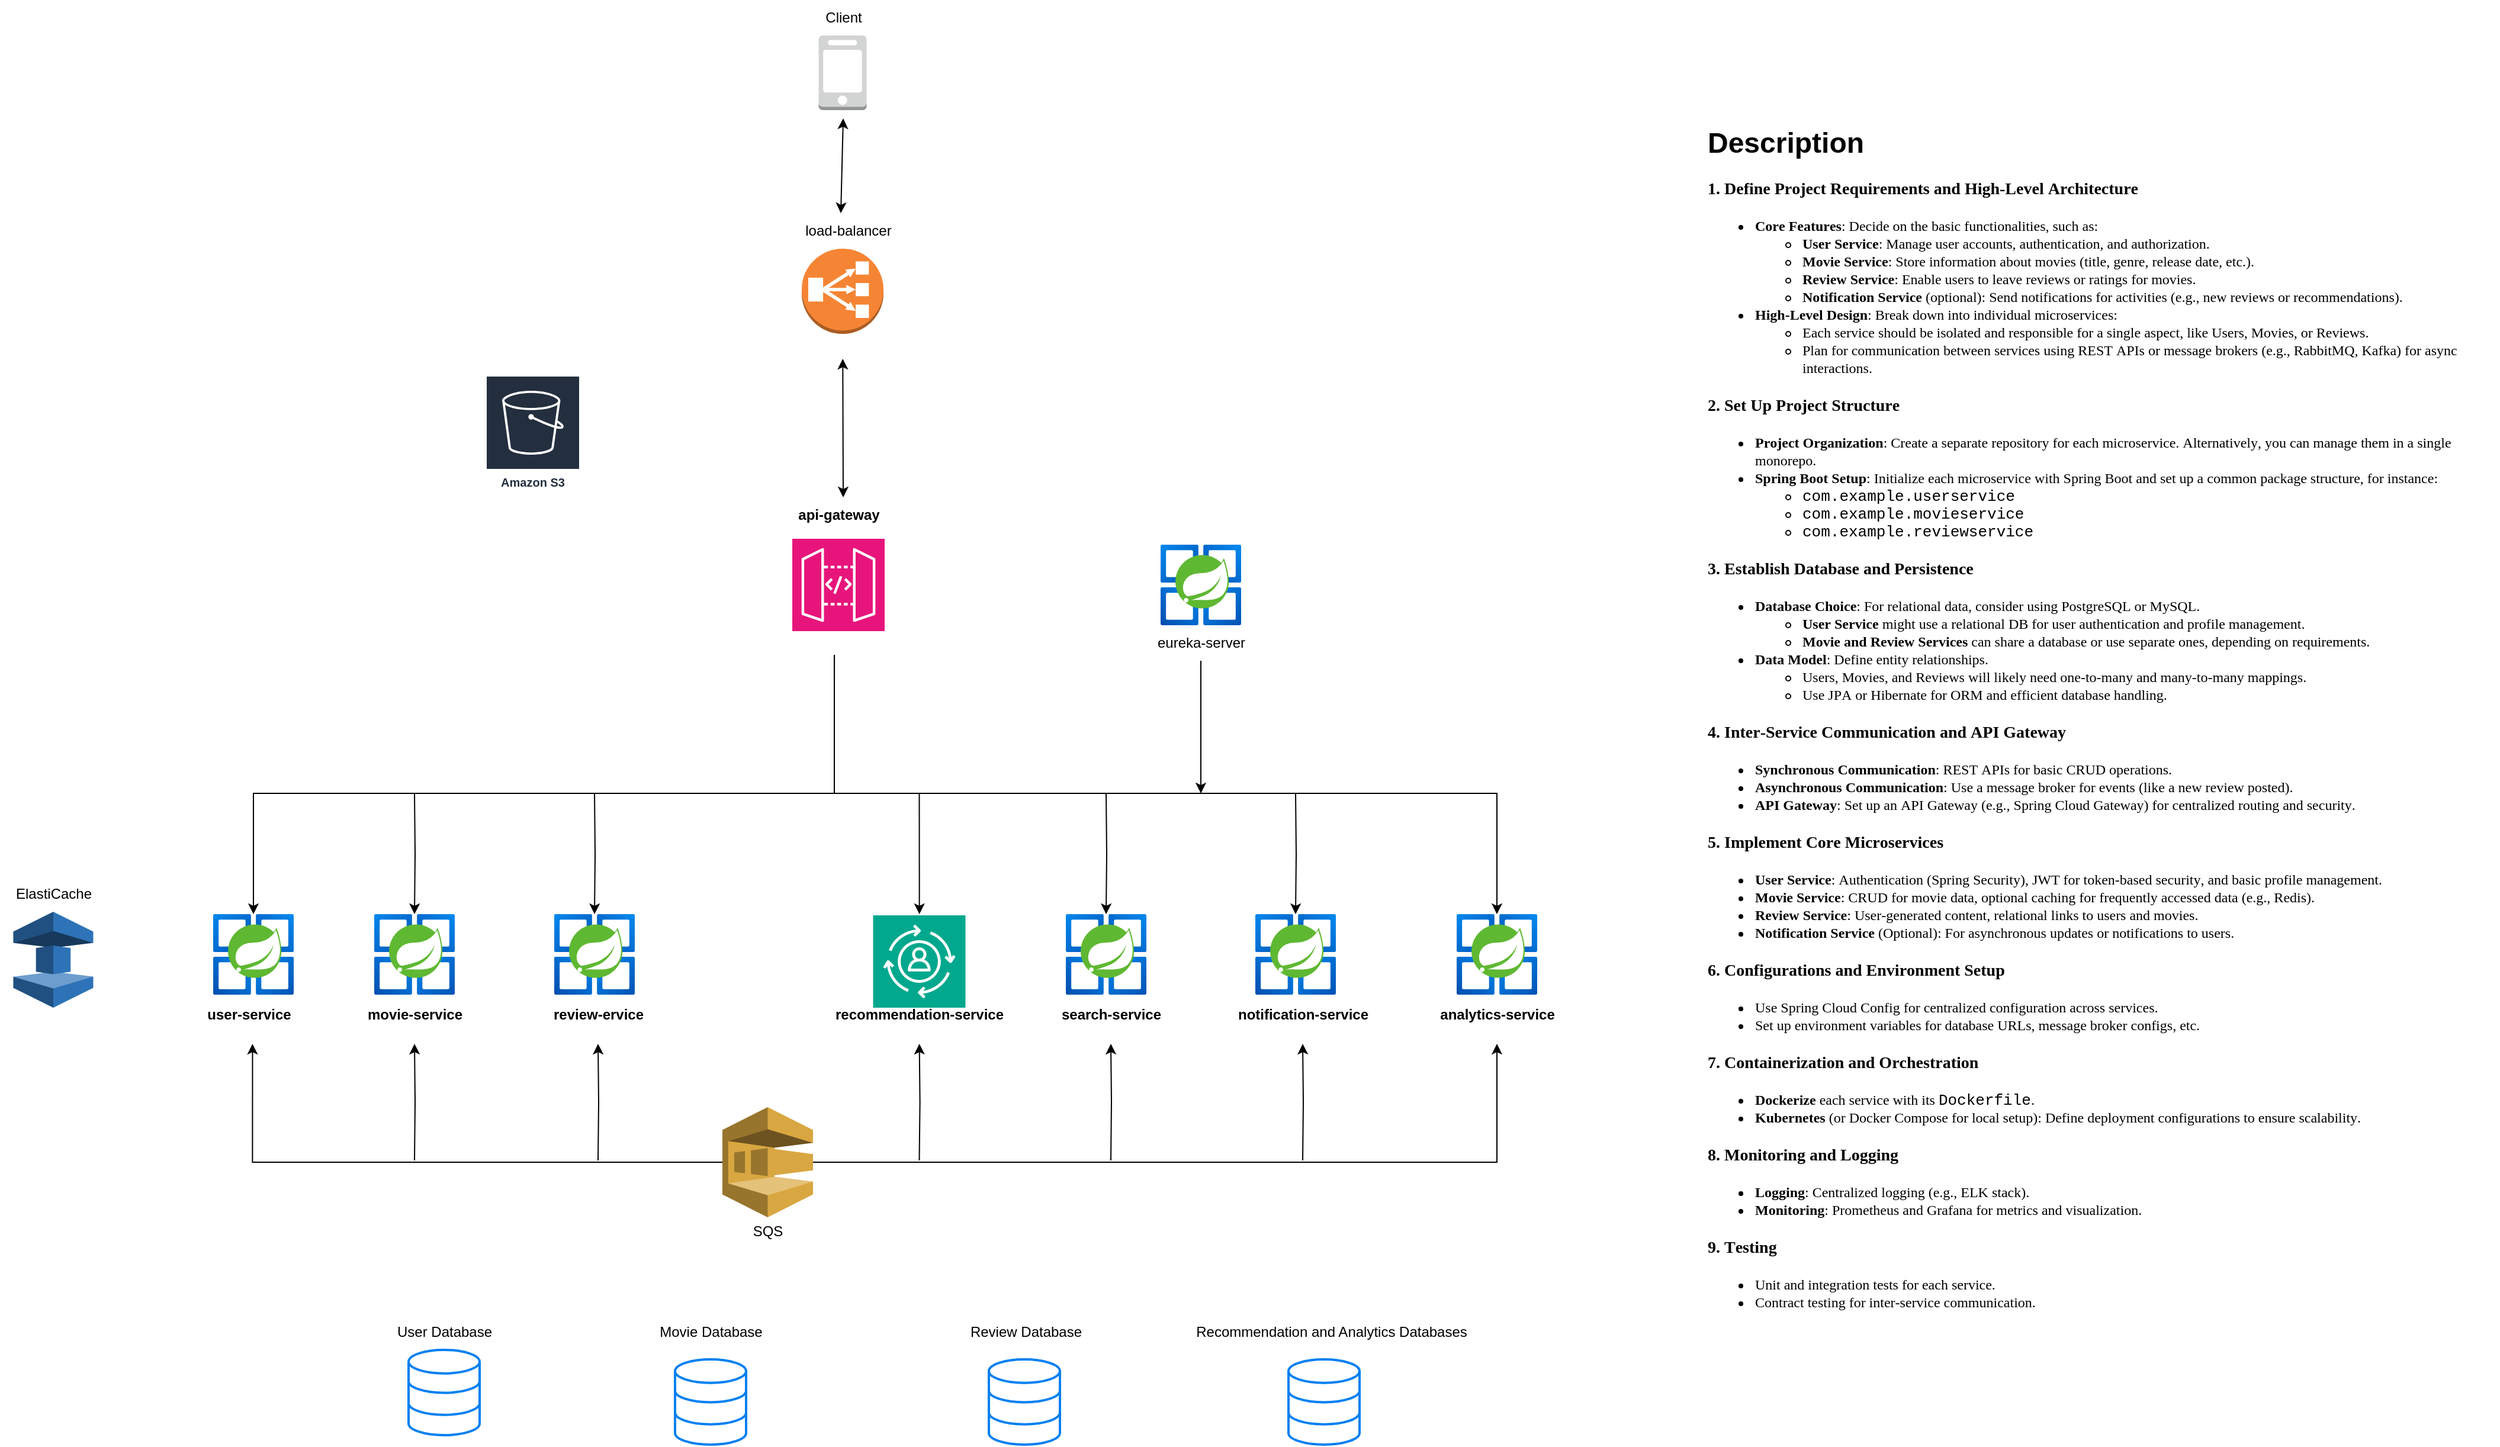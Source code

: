 <mxfile version="24.8.6">
  <diagram name="Page-1" id="R4EWamfsh_gt4aq3ULMU">
    <mxGraphModel dx="1993" dy="1906" grid="1" gridSize="10" guides="1" tooltips="1" connect="1" arrows="1" fold="1" page="1" pageScale="1" pageWidth="827" pageHeight="1169" math="0" shadow="0">
      <root>
        <mxCell id="0" />
        <mxCell id="1" parent="0" />
        <mxCell id="tPTP5EJk6AqbPcsCi5eH-51" style="edgeStyle=orthogonalEdgeStyle;rounded=0;orthogonalLoop=1;jettySize=auto;html=1;" parent="1" target="tPTP5EJk6AqbPcsCi5eH-9" edge="1">
          <mxGeometry relative="1" as="geometry">
            <Array as="points">
              <mxPoint x="515" y="200" />
              <mxPoint x="24" y="200" />
            </Array>
            <mxPoint x="514.524" y="83.0" as="sourcePoint" />
          </mxGeometry>
        </mxCell>
        <mxCell id="tPTP5EJk6AqbPcsCi5eH-52" style="edgeStyle=orthogonalEdgeStyle;rounded=0;orthogonalLoop=1;jettySize=auto;html=1;" parent="1" target="tPTP5EJk6AqbPcsCi5eH-7" edge="1">
          <mxGeometry relative="1" as="geometry">
            <Array as="points">
              <mxPoint x="515" y="200" />
              <mxPoint x="1074" y="200" />
            </Array>
            <mxPoint x="514.524" y="83.0" as="sourcePoint" />
          </mxGeometry>
        </mxCell>
        <mxCell id="tPTP5EJk6AqbPcsCi5eH-53" style="edgeStyle=orthogonalEdgeStyle;rounded=0;orthogonalLoop=1;jettySize=auto;html=1;" parent="1" target="tPTP5EJk6AqbPcsCi5eH-2" edge="1">
          <mxGeometry relative="1" as="geometry">
            <mxPoint x="160" y="200" as="sourcePoint" />
          </mxGeometry>
        </mxCell>
        <mxCell id="tPTP5EJk6AqbPcsCi5eH-2" value="" style="image;aspect=fixed;html=1;points=[];align=center;fontSize=12;image=img/lib/azure2/compute/Azure_Spring_Cloud.svg;" parent="1" vertex="1">
          <mxGeometry x="126" y="302" width="68" height="68" as="geometry" />
        </mxCell>
        <mxCell id="tPTP5EJk6AqbPcsCi5eH-54" style="edgeStyle=orthogonalEdgeStyle;rounded=0;orthogonalLoop=1;jettySize=auto;html=1;" parent="1" target="tPTP5EJk6AqbPcsCi5eH-3" edge="1">
          <mxGeometry relative="1" as="geometry">
            <mxPoint x="312" y="200" as="sourcePoint" />
          </mxGeometry>
        </mxCell>
        <mxCell id="tPTP5EJk6AqbPcsCi5eH-3" value="" style="image;aspect=fixed;html=1;points=[];align=center;fontSize=12;image=img/lib/azure2/compute/Azure_Spring_Cloud.svg;" parent="1" vertex="1">
          <mxGeometry x="278" y="302" width="68" height="68" as="geometry" />
        </mxCell>
        <mxCell id="tPTP5EJk6AqbPcsCi5eH-55" style="edgeStyle=orthogonalEdgeStyle;rounded=0;orthogonalLoop=1;jettySize=auto;html=1;" parent="1" edge="1">
          <mxGeometry relative="1" as="geometry">
            <mxPoint x="586.25" y="200" as="sourcePoint" />
            <mxPoint x="586.333" y="302" as="targetPoint" />
          </mxGeometry>
        </mxCell>
        <mxCell id="tPTP5EJk6AqbPcsCi5eH-56" style="edgeStyle=orthogonalEdgeStyle;rounded=0;orthogonalLoop=1;jettySize=auto;html=1;" parent="1" target="tPTP5EJk6AqbPcsCi5eH-5" edge="1">
          <mxGeometry relative="1" as="geometry">
            <mxPoint x="744" y="200" as="sourcePoint" />
          </mxGeometry>
        </mxCell>
        <mxCell id="tPTP5EJk6AqbPcsCi5eH-5" value="" style="image;aspect=fixed;html=1;points=[];align=center;fontSize=12;image=img/lib/azure2/compute/Azure_Spring_Cloud.svg;" parent="1" vertex="1">
          <mxGeometry x="710" y="302" width="68" height="68" as="geometry" />
        </mxCell>
        <mxCell id="tPTP5EJk6AqbPcsCi5eH-57" style="edgeStyle=orthogonalEdgeStyle;rounded=0;orthogonalLoop=1;jettySize=auto;html=1;" parent="1" target="tPTP5EJk6AqbPcsCi5eH-6" edge="1">
          <mxGeometry relative="1" as="geometry">
            <mxPoint x="904" y="200" as="sourcePoint" />
          </mxGeometry>
        </mxCell>
        <mxCell id="tPTP5EJk6AqbPcsCi5eH-6" value="" style="image;aspect=fixed;html=1;points=[];align=center;fontSize=12;image=img/lib/azure2/compute/Azure_Spring_Cloud.svg;fontStyle=1" parent="1" vertex="1">
          <mxGeometry x="870" y="302" width="68" height="68" as="geometry" />
        </mxCell>
        <mxCell id="tPTP5EJk6AqbPcsCi5eH-7" value="" style="image;aspect=fixed;html=1;points=[];align=center;fontSize=12;image=img/lib/azure2/compute/Azure_Spring_Cloud.svg;fontStyle=1" parent="1" vertex="1">
          <mxGeometry x="1040" y="302" width="68" height="68" as="geometry" />
        </mxCell>
        <mxCell id="tPTP5EJk6AqbPcsCi5eH-9" value="" style="image;aspect=fixed;html=1;points=[];align=center;fontSize=12;image=img/lib/azure2/compute/Azure_Spring_Cloud.svg;fontStyle=1" parent="1" vertex="1">
          <mxGeometry x="-10" y="302" width="68" height="68" as="geometry" />
        </mxCell>
        <mxCell id="tPTP5EJk6AqbPcsCi5eH-10" value="&lt;p&gt;&lt;strong&gt;api-gateway&lt;/strong&gt;&lt;/p&gt;" style="text;html=1;align=center;verticalAlign=middle;resizable=0;points=[];autosize=1;strokeColor=none;fillColor=none;" parent="1" vertex="1">
          <mxGeometry x="473" y="-60" width="90" height="50" as="geometry" />
        </mxCell>
        <mxCell id="tPTP5EJk6AqbPcsCi5eH-12" value="&lt;p&gt;&lt;strong&gt;user-service&lt;/strong&gt;&lt;/p&gt;" style="text;html=1;align=center;verticalAlign=middle;resizable=0;points=[];autosize=1;strokeColor=none;fillColor=none;" parent="1" vertex="1">
          <mxGeometry x="-25" y="361.5" width="90" height="50" as="geometry" />
        </mxCell>
        <mxCell id="tPTP5EJk6AqbPcsCi5eH-44" style="edgeStyle=orthogonalEdgeStyle;rounded=0;orthogonalLoop=1;jettySize=auto;html=1;" parent="1" target="tPTP5EJk6AqbPcsCi5eH-13" edge="1">
          <mxGeometry relative="1" as="geometry">
            <mxPoint x="160" y="510" as="sourcePoint" />
          </mxGeometry>
        </mxCell>
        <mxCell id="tPTP5EJk6AqbPcsCi5eH-13" value="&lt;p&gt;&lt;strong&gt;movie-service&lt;/strong&gt;&lt;/p&gt;" style="text;html=1;align=center;verticalAlign=middle;resizable=0;points=[];autosize=1;strokeColor=none;fillColor=none;" parent="1" vertex="1">
          <mxGeometry x="110" y="361.5" width="100" height="50" as="geometry" />
        </mxCell>
        <mxCell id="tPTP5EJk6AqbPcsCi5eH-46" style="edgeStyle=orthogonalEdgeStyle;rounded=0;orthogonalLoop=1;jettySize=auto;html=1;" parent="1" target="tPTP5EJk6AqbPcsCi5eH-14" edge="1">
          <mxGeometry relative="1" as="geometry">
            <mxPoint x="315" y="510" as="sourcePoint" />
          </mxGeometry>
        </mxCell>
        <mxCell id="tPTP5EJk6AqbPcsCi5eH-14" value="&lt;p&gt;&lt;strong&gt;r&lt;/strong&gt;&lt;strong style=&quot;background-color: initial;&quot;&gt;eview-ervice&lt;/strong&gt;&lt;/p&gt;" style="text;html=1;align=center;verticalAlign=middle;resizable=0;points=[];autosize=1;strokeColor=none;fillColor=none;" parent="1" vertex="1">
          <mxGeometry x="265" y="361.5" width="100" height="50" as="geometry" />
        </mxCell>
        <mxCell id="tPTP5EJk6AqbPcsCi5eH-47" style="edgeStyle=orthogonalEdgeStyle;rounded=0;orthogonalLoop=1;jettySize=auto;html=1;" parent="1" target="tPTP5EJk6AqbPcsCi5eH-15" edge="1">
          <mxGeometry relative="1" as="geometry">
            <mxPoint x="586.25" y="510" as="sourcePoint" />
          </mxGeometry>
        </mxCell>
        <mxCell id="tPTP5EJk6AqbPcsCi5eH-15" value="&lt;p&gt;&lt;strong&gt;recommendation-service&lt;/strong&gt;&lt;/p&gt;" style="text;html=1;align=center;verticalAlign=middle;resizable=0;points=[];autosize=1;strokeColor=none;fillColor=none;" parent="1" vertex="1">
          <mxGeometry x="501.25" y="361.5" width="170" height="50" as="geometry" />
        </mxCell>
        <mxCell id="tPTP5EJk6AqbPcsCi5eH-48" style="edgeStyle=orthogonalEdgeStyle;rounded=0;orthogonalLoop=1;jettySize=auto;html=1;" parent="1" target="tPTP5EJk6AqbPcsCi5eH-16" edge="1">
          <mxGeometry relative="1" as="geometry">
            <mxPoint x="748" y="510" as="sourcePoint" />
          </mxGeometry>
        </mxCell>
        <mxCell id="tPTP5EJk6AqbPcsCi5eH-16" value="&lt;p&gt;&lt;strong&gt;search-service&lt;/strong&gt;&lt;/p&gt;" style="text;html=1;align=center;verticalAlign=middle;resizable=0;points=[];autosize=1;strokeColor=none;fillColor=none;" parent="1" vertex="1">
          <mxGeometry x="693" y="361.5" width="110" height="50" as="geometry" />
        </mxCell>
        <mxCell id="tPTP5EJk6AqbPcsCi5eH-49" style="edgeStyle=orthogonalEdgeStyle;rounded=0;orthogonalLoop=1;jettySize=auto;html=1;" parent="1" target="tPTP5EJk6AqbPcsCi5eH-17" edge="1">
          <mxGeometry relative="1" as="geometry">
            <mxPoint x="910" y="510" as="sourcePoint" />
          </mxGeometry>
        </mxCell>
        <mxCell id="tPTP5EJk6AqbPcsCi5eH-17" value="&lt;p&gt;&lt;strong&gt;notification-service&lt;/strong&gt;&lt;/p&gt;" style="text;html=1;align=center;verticalAlign=middle;resizable=0;points=[];autosize=1;strokeColor=none;fillColor=none;" parent="1" vertex="1">
          <mxGeometry x="845" y="361.5" width="130" height="50" as="geometry" />
        </mxCell>
        <mxCell id="tPTP5EJk6AqbPcsCi5eH-18" value="&lt;p&gt;&lt;strong&gt;analytics-service&lt;/strong&gt;&lt;/p&gt;" style="text;html=1;align=center;verticalAlign=middle;resizable=0;points=[];autosize=1;strokeColor=none;fillColor=none;" parent="1" vertex="1">
          <mxGeometry x="1014" y="361.5" width="120" height="50" as="geometry" />
        </mxCell>
        <mxCell id="tPTP5EJk6AqbPcsCi5eH-19" value="" style="html=1;verticalLabelPosition=bottom;align=center;labelBackgroundColor=#ffffff;verticalAlign=top;strokeWidth=2;strokeColor=#0080F0;shadow=0;dashed=0;shape=mxgraph.ios7.icons.data;" parent="1" vertex="1">
          <mxGeometry x="155" y="670" width="60" height="72" as="geometry" />
        </mxCell>
        <mxCell id="tPTP5EJk6AqbPcsCi5eH-20" value="" style="html=1;verticalLabelPosition=bottom;align=center;labelBackgroundColor=#ffffff;verticalAlign=top;strokeWidth=2;strokeColor=#0080F0;shadow=0;dashed=0;shape=mxgraph.ios7.icons.data;" parent="1" vertex="1">
          <mxGeometry x="380" y="678" width="60" height="72" as="geometry" />
        </mxCell>
        <mxCell id="tPTP5EJk6AqbPcsCi5eH-21" value="" style="html=1;verticalLabelPosition=bottom;align=center;labelBackgroundColor=#ffffff;verticalAlign=top;strokeWidth=2;strokeColor=#0080F0;shadow=0;dashed=0;shape=mxgraph.ios7.icons.data;" parent="1" vertex="1">
          <mxGeometry x="645" y="678" width="60" height="72" as="geometry" />
        </mxCell>
        <mxCell id="tPTP5EJk6AqbPcsCi5eH-22" value="" style="html=1;verticalLabelPosition=bottom;align=center;labelBackgroundColor=#ffffff;verticalAlign=top;strokeWidth=2;strokeColor=#0080F0;shadow=0;dashed=0;shape=mxgraph.ios7.icons.data;" parent="1" vertex="1">
          <mxGeometry x="898" y="678" width="60" height="72" as="geometry" />
        </mxCell>
        <mxCell id="tPTP5EJk6AqbPcsCi5eH-23" value="User Database" style="text;html=1;align=center;verticalAlign=middle;resizable=0;points=[];autosize=1;strokeColor=none;fillColor=none;" parent="1" vertex="1">
          <mxGeometry x="135" y="640" width="100" height="30" as="geometry" />
        </mxCell>
        <mxCell id="tPTP5EJk6AqbPcsCi5eH-24" value="Movie Database" style="text;html=1;align=center;verticalAlign=middle;resizable=0;points=[];autosize=1;strokeColor=none;fillColor=none;" parent="1" vertex="1">
          <mxGeometry x="355" y="640" width="110" height="30" as="geometry" />
        </mxCell>
        <mxCell id="tPTP5EJk6AqbPcsCi5eH-25" value="Review Database" style="text;html=1;align=center;verticalAlign=middle;resizable=0;points=[];autosize=1;strokeColor=none;fillColor=none;" parent="1" vertex="1">
          <mxGeometry x="616.25" y="640" width="120" height="30" as="geometry" />
        </mxCell>
        <mxCell id="tPTP5EJk6AqbPcsCi5eH-26" value="Recommendation and Analytics Databases" style="text;html=1;align=center;verticalAlign=middle;resizable=0;points=[];autosize=1;strokeColor=none;fillColor=none;" parent="1" vertex="1">
          <mxGeometry x="809" y="640" width="250" height="30" as="geometry" />
        </mxCell>
        <mxCell id="tPTP5EJk6AqbPcsCi5eH-27" value="" style="outlineConnect=0;dashed=0;verticalLabelPosition=bottom;verticalAlign=top;align=center;html=1;shape=mxgraph.aws3.elasticache;fillColor=#2E73B8;gradientColor=none;" parent="1" vertex="1">
          <mxGeometry x="-178.75" y="300" width="67.5" height="81" as="geometry" />
        </mxCell>
        <mxCell id="tPTP5EJk6AqbPcsCi5eH-31" value="ElastiCache" style="text;html=1;align=center;verticalAlign=middle;resizable=0;points=[];autosize=1;strokeColor=none;fillColor=none;" parent="1" vertex="1">
          <mxGeometry x="-190" y="270" width="90" height="30" as="geometry" />
        </mxCell>
        <mxCell id="tPTP5EJk6AqbPcsCi5eH-32" value="load-balancer" style="text;html=1;align=center;verticalAlign=middle;resizable=0;points=[];autosize=1;strokeColor=none;fillColor=none;" parent="1" vertex="1">
          <mxGeometry x="476.25" y="-290" width="100" height="30" as="geometry" />
        </mxCell>
        <mxCell id="tPTP5EJk6AqbPcsCi5eH-34" value="SQS" style="text;html=1;align=center;verticalAlign=middle;resizable=0;points=[];autosize=1;strokeColor=none;fillColor=none;" parent="1" vertex="1">
          <mxGeometry x="433.25" y="555" width="50" height="30" as="geometry" />
        </mxCell>
        <mxCell id="tPTP5EJk6AqbPcsCi5eH-42" style="edgeStyle=orthogonalEdgeStyle;rounded=0;orthogonalLoop=1;jettySize=auto;html=1;" parent="1" source="tPTP5EJk6AqbPcsCi5eH-35" target="tPTP5EJk6AqbPcsCi5eH-18" edge="1">
          <mxGeometry relative="1" as="geometry" />
        </mxCell>
        <mxCell id="tPTP5EJk6AqbPcsCi5eH-35" value="" style="outlineConnect=0;dashed=0;verticalLabelPosition=bottom;verticalAlign=top;align=center;html=1;shape=mxgraph.aws3.sqs;fillColor=#D9A741;gradientColor=none;" parent="1" vertex="1">
          <mxGeometry x="420" y="465" width="76.5" height="93" as="geometry" />
        </mxCell>
        <mxCell id="tPTP5EJk6AqbPcsCi5eH-36" value="" style="outlineConnect=0;dashed=0;verticalLabelPosition=bottom;verticalAlign=top;align=center;html=1;shape=mxgraph.aws3.mobile_client;fillColor=#D2D3D3;gradientColor=none;" parent="1" vertex="1">
          <mxGeometry x="501.25" y="-440" width="40.5" height="63" as="geometry" />
        </mxCell>
        <mxCell id="tPTP5EJk6AqbPcsCi5eH-37" value="Client" style="text;html=1;align=center;verticalAlign=middle;resizable=0;points=[];autosize=1;strokeColor=none;fillColor=none;" parent="1" vertex="1">
          <mxGeometry x="496.5" y="-470" width="50" height="30" as="geometry" />
        </mxCell>
        <mxCell id="tPTP5EJk6AqbPcsCi5eH-40" value="" style="endArrow=classic;startArrow=classic;html=1;rounded=0;" parent="1" edge="1">
          <mxGeometry width="50" height="50" relative="1" as="geometry">
            <mxPoint x="520" y="-290" as="sourcePoint" />
            <mxPoint x="522" y="-370" as="targetPoint" />
          </mxGeometry>
        </mxCell>
        <mxCell id="tPTP5EJk6AqbPcsCi5eH-43" style="edgeStyle=orthogonalEdgeStyle;rounded=0;orthogonalLoop=1;jettySize=auto;html=1;exitX=0;exitY=0.5;exitDx=0;exitDy=0;exitPerimeter=0;entryX=0.536;entryY=1.001;entryDx=0;entryDy=0;entryPerimeter=0;" parent="1" source="tPTP5EJk6AqbPcsCi5eH-35" target="tPTP5EJk6AqbPcsCi5eH-12" edge="1">
          <mxGeometry relative="1" as="geometry" />
        </mxCell>
        <mxCell id="tPTP5EJk6AqbPcsCi5eH-60" value="" style="endArrow=classic;startArrow=classic;html=1;rounded=0;" parent="1" edge="1">
          <mxGeometry width="50" height="50" relative="1" as="geometry">
            <mxPoint x="522" y="-50" as="sourcePoint" />
            <mxPoint x="521.642" y="-167.0" as="targetPoint" />
          </mxGeometry>
        </mxCell>
        <mxCell id="hdJnmSfa8VOICIZQmIh4-2" value="&lt;h1 style=&quot;margin-top: 0px;&quot;&gt;Description&lt;/h1&gt;&lt;p style=&quot;margin: 0px 0px 14px; font-variant-numeric: normal; font-variant-east-asian: normal; font-variant-alternates: normal; font-size-adjust: none; font-kerning: auto; font-optical-sizing: auto; font-feature-settings: normal; font-variation-settings: normal; font-variant-position: normal; font-stretch: normal; font-size: 14px; line-height: normal; font-family: Times; -webkit-text-stroke-color: rgb(0, 0, 0);&quot; class=&quot;p1&quot;&gt;&lt;span style=&quot;font-kerning: none;&quot; class=&quot;s1&quot;&gt;&lt;b&gt;1. Define Project Requirements and High-Level Architecture&lt;/b&gt;&lt;/span&gt;&lt;/p&gt;&lt;ul style=&quot;font-size: medium;&quot; class=&quot;ul1&quot;&gt;&lt;li style=&quot;margin: 0px; font-variant-numeric: normal; font-variant-east-asian: normal; font-variant-alternates: normal; font-size-adjust: none; font-kerning: auto; font-optical-sizing: auto; font-feature-settings: normal; font-variation-settings: normal; font-variant-position: normal; font-stretch: normal; font-size: 12px; line-height: normal; font-family: Times; -webkit-text-stroke: rgb(0, 0, 0);&quot; class=&quot;li2&quot;&gt;&lt;b&gt;&lt;/b&gt;&lt;span style=&quot;font-kerning: none;&quot; class=&quot;s1&quot;&gt;&lt;b&gt;Core Features&lt;/b&gt;: Decide on the basic functionalities, such as:&lt;/span&gt;&lt;/li&gt;&lt;ul class=&quot;ul2&quot;&gt;&lt;li style=&quot;margin: 0px; font-variant-numeric: normal; font-variant-east-asian: normal; font-variant-alternates: normal; font-size-adjust: none; font-kerning: auto; font-optical-sizing: auto; font-feature-settings: normal; font-variation-settings: normal; font-variant-position: normal; font-stretch: normal; font-size: 12px; line-height: normal; font-family: Times; -webkit-text-stroke: rgb(0, 0, 0);&quot; class=&quot;li2&quot;&gt;&lt;b&gt;&lt;/b&gt;&lt;span style=&quot;font-kerning: none;&quot; class=&quot;s1&quot;&gt;&lt;b&gt;User Service&lt;/b&gt;: Manage user accounts, authentication, and authorization.&lt;/span&gt;&lt;/li&gt;&lt;li style=&quot;margin: 0px; font-variant-numeric: normal; font-variant-east-asian: normal; font-variant-alternates: normal; font-size-adjust: none; font-kerning: auto; font-optical-sizing: auto; font-feature-settings: normal; font-variation-settings: normal; font-variant-position: normal; font-stretch: normal; font-size: 12px; line-height: normal; font-family: Times; -webkit-text-stroke: rgb(0, 0, 0);&quot; class=&quot;li2&quot;&gt;&lt;b&gt;&lt;/b&gt;&lt;span style=&quot;font-kerning: none;&quot; class=&quot;s1&quot;&gt;&lt;b&gt;Movie Service&lt;/b&gt;: Store information about movies (title, genre, release date, etc.).&lt;/span&gt;&lt;/li&gt;&lt;li style=&quot;margin: 0px; font-variant-numeric: normal; font-variant-east-asian: normal; font-variant-alternates: normal; font-size-adjust: none; font-kerning: auto; font-optical-sizing: auto; font-feature-settings: normal; font-variation-settings: normal; font-variant-position: normal; font-stretch: normal; font-size: 12px; line-height: normal; font-family: Times; -webkit-text-stroke: rgb(0, 0, 0);&quot; class=&quot;li2&quot;&gt;&lt;b&gt;&lt;/b&gt;&lt;span style=&quot;font-kerning: none;&quot; class=&quot;s1&quot;&gt;&lt;b&gt;Review Service&lt;/b&gt;: Enable users to leave reviews or ratings for movies.&lt;/span&gt;&lt;/li&gt;&lt;li style=&quot;margin: 0px; font-variant-numeric: normal; font-variant-east-asian: normal; font-variant-alternates: normal; font-size-adjust: none; font-kerning: auto; font-optical-sizing: auto; font-feature-settings: normal; font-variation-settings: normal; font-variant-position: normal; font-stretch: normal; font-size: 12px; line-height: normal; font-family: Times; -webkit-text-stroke: rgb(0, 0, 0);&quot; class=&quot;li2&quot;&gt;&lt;b&gt;&lt;/b&gt;&lt;span style=&quot;font-kerning: none;&quot; class=&quot;s1&quot;&gt;&lt;b&gt;Notification Service&lt;/b&gt; (optional): Send notifications for activities (e.g., new reviews or recommendations).&lt;/span&gt;&lt;/li&gt;&lt;/ul&gt;&lt;li style=&quot;margin: 0px; font-variant-numeric: normal; font-variant-east-asian: normal; font-variant-alternates: normal; font-size-adjust: none; font-kerning: auto; font-optical-sizing: auto; font-feature-settings: normal; font-variation-settings: normal; font-variant-position: normal; font-stretch: normal; font-size: 12px; line-height: normal; font-family: Times; -webkit-text-stroke: rgb(0, 0, 0);&quot; class=&quot;li2&quot;&gt;&lt;b&gt;&lt;/b&gt;&lt;span style=&quot;font-kerning: none;&quot; class=&quot;s1&quot;&gt;&lt;b&gt;High-Level Design&lt;/b&gt;: Break down into individual microservices:&lt;/span&gt;&lt;/li&gt;&lt;ul class=&quot;ul2&quot;&gt;&lt;li style=&quot;margin: 0px; font-variant-numeric: normal; font-variant-east-asian: normal; font-variant-alternates: normal; font-size-adjust: none; font-kerning: auto; font-optical-sizing: auto; font-feature-settings: normal; font-variation-settings: normal; font-variant-position: normal; font-stretch: normal; font-size: 12px; line-height: normal; font-family: Times; -webkit-text-stroke: rgb(0, 0, 0);&quot; class=&quot;li2&quot;&gt;&lt;span style=&quot;font-kerning: none;&quot; class=&quot;s1&quot;&gt;Each service should be isolated and responsible for a single aspect, like Users, Movies, or Reviews.&lt;/span&gt;&lt;/li&gt;&lt;li style=&quot;margin: 0px; font-variant-numeric: normal; font-variant-east-asian: normal; font-variant-alternates: normal; font-size-adjust: none; font-kerning: auto; font-optical-sizing: auto; font-feature-settings: normal; font-variation-settings: normal; font-variant-position: normal; font-stretch: normal; font-size: 12px; line-height: normal; font-family: Times; -webkit-text-stroke: rgb(0, 0, 0);&quot; class=&quot;li2&quot;&gt;&lt;span style=&quot;font-kerning: none;&quot; class=&quot;s1&quot;&gt;Plan for communication between services using REST APIs or message brokers (e.g., RabbitMQ, Kafka) for async interactions.&lt;/span&gt;&lt;/li&gt;&lt;/ul&gt;&lt;/ul&gt;&lt;p style=&quot;margin: 0px 0px 14px; font-variant-numeric: normal; font-variant-east-asian: normal; font-variant-alternates: normal; font-size-adjust: none; font-kerning: auto; font-optical-sizing: auto; font-feature-settings: normal; font-variation-settings: normal; font-variant-position: normal; font-stretch: normal; font-size: 14px; line-height: normal; font-family: Times; -webkit-text-stroke-color: rgb(0, 0, 0);&quot; class=&quot;p1&quot;&gt;&lt;span style=&quot;font-kerning: none;&quot; class=&quot;s1&quot;&gt;&lt;b&gt;2. Set Up Project Structure&lt;/b&gt;&lt;/span&gt;&lt;/p&gt;&lt;ul style=&quot;font-size: medium;&quot; class=&quot;ul1&quot;&gt;&lt;li style=&quot;margin: 0px; font-variant-numeric: normal; font-variant-east-asian: normal; font-variant-alternates: normal; font-size-adjust: none; font-kerning: auto; font-optical-sizing: auto; font-feature-settings: normal; font-variation-settings: normal; font-variant-position: normal; font-stretch: normal; font-size: 12px; line-height: normal; font-family: Times; -webkit-text-stroke: rgb(0, 0, 0);&quot; class=&quot;li2&quot;&gt;&lt;b&gt;&lt;/b&gt;&lt;span style=&quot;font-kerning: none;&quot; class=&quot;s1&quot;&gt;&lt;b&gt;Project Organization&lt;/b&gt;: Create a separate repository for each microservice. Alternatively, you can manage them in a single monorepo.&lt;/span&gt;&lt;/li&gt;&lt;li style=&quot;margin: 0px; font-variant-numeric: normal; font-variant-east-asian: normal; font-variant-alternates: normal; font-size-adjust: none; font-kerning: auto; font-optical-sizing: auto; font-feature-settings: normal; font-variation-settings: normal; font-variant-position: normal; font-stretch: normal; font-size: 12px; line-height: normal; font-family: Times; -webkit-text-stroke: rgb(0, 0, 0);&quot; class=&quot;li2&quot;&gt;&lt;b&gt;&lt;/b&gt;&lt;span style=&quot;font-kerning: none;&quot; class=&quot;s1&quot;&gt;&lt;b&gt;Spring Boot Setup&lt;/b&gt;: Initialize each microservice with Spring Boot and set up a common package structure, for instance:&lt;/span&gt;&lt;/li&gt;&lt;ul class=&quot;ul2&quot;&gt;&lt;li style=&quot;margin: 0px; font-variant-numeric: normal; font-variant-east-asian: normal; font-variant-alternates: normal; font-size-adjust: none; font-kerning: auto; font-optical-sizing: auto; font-feature-settings: normal; font-variation-settings: normal; font-variant-position: normal; font-stretch: normal; font-size: 13px; line-height: normal; font-family: Courier; -webkit-text-stroke: rgb(0, 0, 0);&quot; class=&quot;li3&quot;&gt;&lt;span style=&quot;font-kerning: none;&quot; class=&quot;s1&quot;&gt;com.example.userservice&lt;/span&gt;&lt;/li&gt;&lt;li style=&quot;margin: 0px; font-variant-numeric: normal; font-variant-east-asian: normal; font-variant-alternates: normal; font-size-adjust: none; font-kerning: auto; font-optical-sizing: auto; font-feature-settings: normal; font-variation-settings: normal; font-variant-position: normal; font-stretch: normal; font-size: 13px; line-height: normal; font-family: Courier; -webkit-text-stroke: rgb(0, 0, 0);&quot; class=&quot;li3&quot;&gt;&lt;span style=&quot;font-kerning: none;&quot; class=&quot;s1&quot;&gt;com.example.movieservice&lt;/span&gt;&lt;/li&gt;&lt;li style=&quot;margin: 0px; font-variant-numeric: normal; font-variant-east-asian: normal; font-variant-alternates: normal; font-size-adjust: none; font-kerning: auto; font-optical-sizing: auto; font-feature-settings: normal; font-variation-settings: normal; font-variant-position: normal; font-stretch: normal; font-size: 13px; line-height: normal; font-family: Courier; -webkit-text-stroke: rgb(0, 0, 0);&quot; class=&quot;li3&quot;&gt;&lt;span style=&quot;font-kerning: none;&quot; class=&quot;s1&quot;&gt;com.example.reviewservice&lt;/span&gt;&lt;/li&gt;&lt;/ul&gt;&lt;/ul&gt;&lt;p style=&quot;margin: 0px 0px 14px; font-variant-numeric: normal; font-variant-east-asian: normal; font-variant-alternates: normal; font-size-adjust: none; font-kerning: auto; font-optical-sizing: auto; font-feature-settings: normal; font-variation-settings: normal; font-variant-position: normal; font-stretch: normal; font-size: 14px; line-height: normal; font-family: Times; -webkit-text-stroke-color: rgb(0, 0, 0);&quot; class=&quot;p1&quot;&gt;&lt;span style=&quot;font-kerning: none;&quot; class=&quot;s1&quot;&gt;&lt;b&gt;3. Establish Database and Persistence&lt;/b&gt;&lt;/span&gt;&lt;/p&gt;&lt;ul style=&quot;font-size: medium;&quot; class=&quot;ul1&quot;&gt;&lt;li style=&quot;margin: 0px; font-variant-numeric: normal; font-variant-east-asian: normal; font-variant-alternates: normal; font-size-adjust: none; font-kerning: auto; font-optical-sizing: auto; font-feature-settings: normal; font-variation-settings: normal; font-variant-position: normal; font-stretch: normal; font-size: 12px; line-height: normal; font-family: Times; -webkit-text-stroke: rgb(0, 0, 0);&quot; class=&quot;li2&quot;&gt;&lt;b&gt;&lt;/b&gt;&lt;span style=&quot;font-kerning: none;&quot; class=&quot;s1&quot;&gt;&lt;b&gt;Database Choice&lt;/b&gt;: For relational data, consider using PostgreSQL or MySQL.&lt;/span&gt;&lt;/li&gt;&lt;ul class=&quot;ul2&quot;&gt;&lt;li style=&quot;margin: 0px; font-variant-numeric: normal; font-variant-east-asian: normal; font-variant-alternates: normal; font-size-adjust: none; font-kerning: auto; font-optical-sizing: auto; font-feature-settings: normal; font-variation-settings: normal; font-variant-position: normal; font-stretch: normal; font-size: 12px; line-height: normal; font-family: Times; -webkit-text-stroke: rgb(0, 0, 0);&quot; class=&quot;li2&quot;&gt;&lt;b&gt;&lt;/b&gt;&lt;span style=&quot;font-kerning: none;&quot; class=&quot;s1&quot;&gt;&lt;b&gt;User Service&lt;/b&gt; might use a relational DB for user authentication and profile management.&lt;/span&gt;&lt;/li&gt;&lt;li style=&quot;margin: 0px; font-variant-numeric: normal; font-variant-east-asian: normal; font-variant-alternates: normal; font-size-adjust: none; font-kerning: auto; font-optical-sizing: auto; font-feature-settings: normal; font-variation-settings: normal; font-variant-position: normal; font-stretch: normal; font-size: 12px; line-height: normal; font-family: Times; -webkit-text-stroke: rgb(0, 0, 0);&quot; class=&quot;li2&quot;&gt;&lt;b&gt;&lt;/b&gt;&lt;span style=&quot;font-kerning: none;&quot; class=&quot;s1&quot;&gt;&lt;b&gt;Movie and Review Services&lt;/b&gt; can share a database or use separate ones, depending on requirements.&lt;/span&gt;&lt;/li&gt;&lt;/ul&gt;&lt;li style=&quot;margin: 0px; font-variant-numeric: normal; font-variant-east-asian: normal; font-variant-alternates: normal; font-size-adjust: none; font-kerning: auto; font-optical-sizing: auto; font-feature-settings: normal; font-variation-settings: normal; font-variant-position: normal; font-stretch: normal; font-size: 12px; line-height: normal; font-family: Times; -webkit-text-stroke: rgb(0, 0, 0);&quot; class=&quot;li2&quot;&gt;&lt;b&gt;&lt;/b&gt;&lt;span style=&quot;font-kerning: none;&quot; class=&quot;s1&quot;&gt;&lt;b&gt;Data Model&lt;/b&gt;: Define entity relationships.&lt;/span&gt;&lt;/li&gt;&lt;ul class=&quot;ul2&quot;&gt;&lt;li style=&quot;margin: 0px; font-variant-numeric: normal; font-variant-east-asian: normal; font-variant-alternates: normal; font-size-adjust: none; font-kerning: auto; font-optical-sizing: auto; font-feature-settings: normal; font-variation-settings: normal; font-variant-position: normal; font-stretch: normal; font-size: 12px; line-height: normal; font-family: Times; -webkit-text-stroke: rgb(0, 0, 0);&quot; class=&quot;li2&quot;&gt;&lt;span style=&quot;font-kerning: none;&quot; class=&quot;s1&quot;&gt;Users, Movies, and Reviews will likely need one-to-many and many-to-many mappings.&lt;/span&gt;&lt;/li&gt;&lt;li style=&quot;margin: 0px; font-variant-numeric: normal; font-variant-east-asian: normal; font-variant-alternates: normal; font-size-adjust: none; font-kerning: auto; font-optical-sizing: auto; font-feature-settings: normal; font-variation-settings: normal; font-variant-position: normal; font-stretch: normal; font-size: 12px; line-height: normal; font-family: Times; -webkit-text-stroke: rgb(0, 0, 0);&quot; class=&quot;li2&quot;&gt;&lt;span style=&quot;font-kerning: none;&quot; class=&quot;s1&quot;&gt;Use JPA or Hibernate for ORM and efficient database handling.&lt;/span&gt;&lt;/li&gt;&lt;/ul&gt;&lt;/ul&gt;&lt;p style=&quot;margin: 0px 0px 14px; font-variant-numeric: normal; font-variant-east-asian: normal; font-variant-alternates: normal; font-size-adjust: none; font-kerning: auto; font-optical-sizing: auto; font-feature-settings: normal; font-variation-settings: normal; font-variant-position: normal; font-stretch: normal; font-size: 14px; line-height: normal; font-family: Times; -webkit-text-stroke-color: rgb(0, 0, 0);&quot; class=&quot;p1&quot;&gt;&lt;span style=&quot;font-kerning: none;&quot; class=&quot;s1&quot;&gt;&lt;b&gt;4. Inter-Service Communication and API Gateway&lt;/b&gt;&lt;/span&gt;&lt;/p&gt;&lt;ul style=&quot;font-size: medium;&quot; class=&quot;ul1&quot;&gt;&lt;li style=&quot;margin: 0px; font-variant-numeric: normal; font-variant-east-asian: normal; font-variant-alternates: normal; font-size-adjust: none; font-kerning: auto; font-optical-sizing: auto; font-feature-settings: normal; font-variation-settings: normal; font-variant-position: normal; font-stretch: normal; font-size: 12px; line-height: normal; font-family: Times; -webkit-text-stroke: rgb(0, 0, 0);&quot; class=&quot;li2&quot;&gt;&lt;b&gt;&lt;/b&gt;&lt;span style=&quot;font-kerning: none;&quot; class=&quot;s1&quot;&gt;&lt;b&gt;Synchronous Communication&lt;/b&gt;: REST APIs for basic CRUD operations.&lt;/span&gt;&lt;/li&gt;&lt;li style=&quot;margin: 0px; font-variant-numeric: normal; font-variant-east-asian: normal; font-variant-alternates: normal; font-size-adjust: none; font-kerning: auto; font-optical-sizing: auto; font-feature-settings: normal; font-variation-settings: normal; font-variant-position: normal; font-stretch: normal; font-size: 12px; line-height: normal; font-family: Times; -webkit-text-stroke: rgb(0, 0, 0);&quot; class=&quot;li2&quot;&gt;&lt;b&gt;&lt;/b&gt;&lt;span style=&quot;font-kerning: none;&quot; class=&quot;s1&quot;&gt;&lt;b&gt;Asynchronous Communication&lt;/b&gt;: Use a message broker for events (like a new review posted).&lt;/span&gt;&lt;/li&gt;&lt;li style=&quot;margin: 0px; font-variant-numeric: normal; font-variant-east-asian: normal; font-variant-alternates: normal; font-size-adjust: none; font-kerning: auto; font-optical-sizing: auto; font-feature-settings: normal; font-variation-settings: normal; font-variant-position: normal; font-stretch: normal; font-size: 12px; line-height: normal; font-family: Times; -webkit-text-stroke: rgb(0, 0, 0);&quot; class=&quot;li2&quot;&gt;&lt;b&gt;&lt;/b&gt;&lt;span style=&quot;font-kerning: none;&quot; class=&quot;s1&quot;&gt;&lt;b&gt;API Gateway&lt;/b&gt;: Set up an API Gateway (e.g., Spring Cloud Gateway) for centralized routing and security.&lt;/span&gt;&lt;/li&gt;&lt;/ul&gt;&lt;p style=&quot;margin: 0px 0px 14px; font-variant-numeric: normal; font-variant-east-asian: normal; font-variant-alternates: normal; font-size-adjust: none; font-kerning: auto; font-optical-sizing: auto; font-feature-settings: normal; font-variation-settings: normal; font-variant-position: normal; font-stretch: normal; font-size: 14px; line-height: normal; font-family: Times; -webkit-text-stroke-color: rgb(0, 0, 0);&quot; class=&quot;p1&quot;&gt;&lt;span style=&quot;font-kerning: none;&quot; class=&quot;s1&quot;&gt;&lt;b&gt;5. Implement Core Microservices&lt;/b&gt;&lt;/span&gt;&lt;/p&gt;&lt;ul style=&quot;font-size: medium;&quot; class=&quot;ul1&quot;&gt;&lt;li style=&quot;margin: 0px; font-variant-numeric: normal; font-variant-east-asian: normal; font-variant-alternates: normal; font-size-adjust: none; font-kerning: auto; font-optical-sizing: auto; font-feature-settings: normal; font-variation-settings: normal; font-variant-position: normal; font-stretch: normal; font-size: 12px; line-height: normal; font-family: Times; -webkit-text-stroke: rgb(0, 0, 0);&quot; class=&quot;li2&quot;&gt;&lt;b&gt;&lt;/b&gt;&lt;span style=&quot;font-kerning: none;&quot; class=&quot;s1&quot;&gt;&lt;b&gt;User Service&lt;/b&gt;: Authentication (Spring Security), JWT for token-based security, and basic profile management.&lt;/span&gt;&lt;/li&gt;&lt;li style=&quot;margin: 0px; font-variant-numeric: normal; font-variant-east-asian: normal; font-variant-alternates: normal; font-size-adjust: none; font-kerning: auto; font-optical-sizing: auto; font-feature-settings: normal; font-variation-settings: normal; font-variant-position: normal; font-stretch: normal; font-size: 12px; line-height: normal; font-family: Times; -webkit-text-stroke: rgb(0, 0, 0);&quot; class=&quot;li2&quot;&gt;&lt;b&gt;&lt;/b&gt;&lt;span style=&quot;font-kerning: none;&quot; class=&quot;s1&quot;&gt;&lt;b&gt;Movie Service&lt;/b&gt;: CRUD for movie data, optional caching for frequently accessed data (e.g., Redis).&lt;/span&gt;&lt;/li&gt;&lt;li style=&quot;margin: 0px; font-variant-numeric: normal; font-variant-east-asian: normal; font-variant-alternates: normal; font-size-adjust: none; font-kerning: auto; font-optical-sizing: auto; font-feature-settings: normal; font-variation-settings: normal; font-variant-position: normal; font-stretch: normal; font-size: 12px; line-height: normal; font-family: Times; -webkit-text-stroke: rgb(0, 0, 0);&quot; class=&quot;li2&quot;&gt;&lt;b&gt;&lt;/b&gt;&lt;span style=&quot;font-kerning: none;&quot; class=&quot;s1&quot;&gt;&lt;b&gt;Review Service&lt;/b&gt;: User-generated content, relational links to users and movies.&lt;/span&gt;&lt;/li&gt;&lt;li style=&quot;margin: 0px; font-variant-numeric: normal; font-variant-east-asian: normal; font-variant-alternates: normal; font-size-adjust: none; font-kerning: auto; font-optical-sizing: auto; font-feature-settings: normal; font-variation-settings: normal; font-variant-position: normal; font-stretch: normal; font-size: 12px; line-height: normal; font-family: Times; -webkit-text-stroke: rgb(0, 0, 0);&quot; class=&quot;li2&quot;&gt;&lt;b&gt;&lt;/b&gt;&lt;span style=&quot;font-kerning: none;&quot; class=&quot;s1&quot;&gt;&lt;b&gt;Notification Service&lt;/b&gt; (Optional): For asynchronous updates or notifications to users.&lt;/span&gt;&lt;/li&gt;&lt;/ul&gt;&lt;p style=&quot;margin: 0px 0px 14px; font-variant-numeric: normal; font-variant-east-asian: normal; font-variant-alternates: normal; font-size-adjust: none; font-kerning: auto; font-optical-sizing: auto; font-feature-settings: normal; font-variation-settings: normal; font-variant-position: normal; font-stretch: normal; font-size: 14px; line-height: normal; font-family: Times; -webkit-text-stroke-color: rgb(0, 0, 0);&quot; class=&quot;p1&quot;&gt;&lt;span style=&quot;font-kerning: none;&quot; class=&quot;s1&quot;&gt;&lt;b&gt;6. Configurations and Environment Setup&lt;/b&gt;&lt;/span&gt;&lt;/p&gt;&lt;ul style=&quot;font-size: medium;&quot; class=&quot;ul1&quot;&gt;&lt;li style=&quot;margin: 0px; font-variant-numeric: normal; font-variant-east-asian: normal; font-variant-alternates: normal; font-size-adjust: none; font-kerning: auto; font-optical-sizing: auto; font-feature-settings: normal; font-variation-settings: normal; font-variant-position: normal; font-stretch: normal; font-size: 12px; line-height: normal; font-family: Times; -webkit-text-stroke: rgb(0, 0, 0);&quot; class=&quot;li2&quot;&gt;&lt;span style=&quot;font-kerning: none;&quot; class=&quot;s1&quot;&gt;Use Spring Cloud Config for centralized configuration across services.&lt;/span&gt;&lt;/li&gt;&lt;li style=&quot;margin: 0px; font-variant-numeric: normal; font-variant-east-asian: normal; font-variant-alternates: normal; font-size-adjust: none; font-kerning: auto; font-optical-sizing: auto; font-feature-settings: normal; font-variation-settings: normal; font-variant-position: normal; font-stretch: normal; font-size: 12px; line-height: normal; font-family: Times; -webkit-text-stroke: rgb(0, 0, 0);&quot; class=&quot;li2&quot;&gt;&lt;span style=&quot;font-kerning: none;&quot; class=&quot;s1&quot;&gt;Set up environment variables for database URLs, message broker configs, etc.&lt;/span&gt;&lt;/li&gt;&lt;/ul&gt;&lt;p style=&quot;margin: 0px 0px 14px; font-variant-numeric: normal; font-variant-east-asian: normal; font-variant-alternates: normal; font-size-adjust: none; font-kerning: auto; font-optical-sizing: auto; font-feature-settings: normal; font-variation-settings: normal; font-variant-position: normal; font-stretch: normal; font-size: 14px; line-height: normal; font-family: Times; -webkit-text-stroke-color: rgb(0, 0, 0);&quot; class=&quot;p1&quot;&gt;&lt;span style=&quot;font-kerning: none;&quot; class=&quot;s1&quot;&gt;&lt;b&gt;7. Containerization and Orchestration&lt;/b&gt;&lt;/span&gt;&lt;/p&gt;&lt;ul style=&quot;font-size: medium;&quot; class=&quot;ul1&quot;&gt;&lt;li style=&quot;margin: 0px; font-variant-numeric: normal; font-variant-east-asian: normal; font-variant-alternates: normal; font-size-adjust: none; font-kerning: auto; font-optical-sizing: auto; font-feature-settings: normal; font-variation-settings: normal; font-variant-position: normal; font-stretch: normal; font-size: 12px; line-height: normal; font-family: Times; -webkit-text-stroke: rgb(0, 0, 0);&quot; class=&quot;li2&quot;&gt;&lt;b&gt;&lt;/b&gt;&lt;span style=&quot;font-kerning: none;&quot; class=&quot;s1&quot;&gt;&lt;b&gt;Dockerize&lt;/b&gt; each service with its &lt;/span&gt;&lt;span style=&quot;font-variant-numeric: normal; font-variant-east-asian: normal; font-variant-alternates: normal; font-variant-position: normal; font-size-adjust: none; font-optical-sizing: auto; font-feature-settings: normal; font-variation-settings: normal; font-stretch: normal; font-size: 13px; line-height: normal; font-family: Courier; font-kerning: none;&quot; class=&quot;s2&quot;&gt;Dockerfile&lt;/span&gt;&lt;span style=&quot;font-kerning: none;&quot; class=&quot;s1&quot;&gt;.&lt;/span&gt;&lt;/li&gt;&lt;li style=&quot;margin: 0px; font-variant-numeric: normal; font-variant-east-asian: normal; font-variant-alternates: normal; font-size-adjust: none; font-kerning: auto; font-optical-sizing: auto; font-feature-settings: normal; font-variation-settings: normal; font-variant-position: normal; font-stretch: normal; font-size: 12px; line-height: normal; font-family: Times; -webkit-text-stroke: rgb(0, 0, 0);&quot; class=&quot;li2&quot;&gt;&lt;b&gt;&lt;/b&gt;&lt;span style=&quot;font-kerning: none;&quot; class=&quot;s1&quot;&gt;&lt;b&gt;Kubernetes&lt;/b&gt; (or Docker Compose for local setup): Define deployment configurations to ensure scalability.&lt;/span&gt;&lt;/li&gt;&lt;/ul&gt;&lt;p style=&quot;margin: 0px 0px 14px; font-variant-numeric: normal; font-variant-east-asian: normal; font-variant-alternates: normal; font-size-adjust: none; font-kerning: auto; font-optical-sizing: auto; font-feature-settings: normal; font-variation-settings: normal; font-variant-position: normal; font-stretch: normal; font-size: 14px; line-height: normal; font-family: Times; -webkit-text-stroke-color: rgb(0, 0, 0);&quot; class=&quot;p1&quot;&gt;&lt;span style=&quot;font-kerning: none;&quot; class=&quot;s1&quot;&gt;&lt;b&gt;8. Monitoring and Logging&lt;/b&gt;&lt;/span&gt;&lt;/p&gt;&lt;ul style=&quot;font-size: medium;&quot; class=&quot;ul1&quot;&gt;&lt;li style=&quot;margin: 0px; font-variant-numeric: normal; font-variant-east-asian: normal; font-variant-alternates: normal; font-size-adjust: none; font-kerning: auto; font-optical-sizing: auto; font-feature-settings: normal; font-variation-settings: normal; font-variant-position: normal; font-stretch: normal; font-size: 12px; line-height: normal; font-family: Times; -webkit-text-stroke: rgb(0, 0, 0);&quot; class=&quot;li2&quot;&gt;&lt;b&gt;&lt;/b&gt;&lt;span style=&quot;font-kerning: none;&quot; class=&quot;s1&quot;&gt;&lt;b&gt;Logging&lt;/b&gt;: Centralized logging (e.g., ELK stack).&lt;/span&gt;&lt;/li&gt;&lt;li style=&quot;margin: 0px; font-variant-numeric: normal; font-variant-east-asian: normal; font-variant-alternates: normal; font-size-adjust: none; font-kerning: auto; font-optical-sizing: auto; font-feature-settings: normal; font-variation-settings: normal; font-variant-position: normal; font-stretch: normal; font-size: 12px; line-height: normal; font-family: Times; -webkit-text-stroke: rgb(0, 0, 0);&quot; class=&quot;li2&quot;&gt;&lt;b&gt;&lt;/b&gt;&lt;span style=&quot;font-kerning: none;&quot; class=&quot;s1&quot;&gt;&lt;b&gt;Monitoring&lt;/b&gt;: Prometheus and Grafana for metrics and visualization.&lt;/span&gt;&lt;/li&gt;&lt;/ul&gt;&lt;p style=&quot;margin: 0px 0px 14px; font-variant-numeric: normal; font-variant-east-asian: normal; font-variant-alternates: normal; font-size-adjust: none; font-kerning: auto; font-optical-sizing: auto; font-feature-settings: normal; font-variation-settings: normal; font-variant-position: normal; font-stretch: normal; font-size: 14px; line-height: normal; font-family: Times; -webkit-text-stroke-color: rgb(0, 0, 0);&quot; class=&quot;p1&quot;&gt;&lt;span style=&quot;font-kerning: none;&quot; class=&quot;s1&quot;&gt;&lt;b&gt;9. Testing&lt;/b&gt;&lt;/span&gt;&lt;/p&gt;&lt;ul style=&quot;font-size: medium;&quot; class=&quot;ul1&quot;&gt;&lt;li style=&quot;margin: 0px; font-variant-numeric: normal; font-variant-east-asian: normal; font-variant-alternates: normal; font-size-adjust: none; font-kerning: auto; font-optical-sizing: auto; font-feature-settings: normal; font-variation-settings: normal; font-variant-position: normal; font-stretch: normal; font-size: 12px; line-height: normal; font-family: Times; -webkit-text-stroke: rgb(0, 0, 0);&quot; class=&quot;li2&quot;&gt;&lt;span style=&quot;font-kerning: none;&quot; class=&quot;s1&quot;&gt;Unit and integration tests for each service.&lt;/span&gt;&lt;/li&gt;&lt;li style=&quot;margin: 0px; font-variant-numeric: normal; font-variant-east-asian: normal; font-variant-alternates: normal; font-size-adjust: none; font-kerning: auto; font-optical-sizing: auto; font-feature-settings: normal; font-variation-settings: normal; font-variant-position: normal; font-stretch: normal; font-size: 12px; line-height: normal; font-family: Times; -webkit-text-stroke: rgb(0, 0, 0);&quot; class=&quot;li2&quot;&gt;&lt;span style=&quot;font-kerning: none;&quot; class=&quot;s1&quot;&gt;Contract testing for inter-service communication.&lt;/span&gt;&lt;/li&gt;&lt;/ul&gt;" style="text;html=1;whiteSpace=wrap;overflow=hidden;rounded=0;" parent="1" vertex="1">
          <mxGeometry x="1250" y="-370" width="670" height="1010" as="geometry" />
        </mxCell>
        <mxCell id="VbaauHJECKvMJQnjsEnG-1" value="" style="image;aspect=fixed;html=1;points=[];align=center;fontSize=12;image=img/lib/azure2/compute/Azure_Spring_Cloud.svg;" vertex="1" parent="1">
          <mxGeometry x="790" y="-10" width="68" height="68" as="geometry" />
        </mxCell>
        <mxCell id="VbaauHJECKvMJQnjsEnG-3" style="edgeStyle=orthogonalEdgeStyle;rounded=0;orthogonalLoop=1;jettySize=auto;html=1;" edge="1" parent="1" source="VbaauHJECKvMJQnjsEnG-2">
          <mxGeometry relative="1" as="geometry">
            <mxPoint x="824" y="200" as="targetPoint" />
          </mxGeometry>
        </mxCell>
        <mxCell id="VbaauHJECKvMJQnjsEnG-2" value="eureka-&lt;span style=&quot;background-color: initial;&quot;&gt;server&lt;/span&gt;" style="text;html=1;align=center;verticalAlign=middle;resizable=0;points=[];autosize=1;strokeColor=none;fillColor=none;" vertex="1" parent="1">
          <mxGeometry x="774" y="58" width="100" height="30" as="geometry" />
        </mxCell>
        <mxCell id="VbaauHJECKvMJQnjsEnG-4" value="" style="sketch=0;points=[[0,0,0],[0.25,0,0],[0.5,0,0],[0.75,0,0],[1,0,0],[0,1,0],[0.25,1,0],[0.5,1,0],[0.75,1,0],[1,1,0],[0,0.25,0],[0,0.5,0],[0,0.75,0],[1,0.25,0],[1,0.5,0],[1,0.75,0]];outlineConnect=0;fontColor=#232F3E;fillColor=#01A88D;strokeColor=#ffffff;dashed=0;verticalLabelPosition=bottom;verticalAlign=top;align=center;html=1;fontSize=12;fontStyle=0;aspect=fixed;shape=mxgraph.aws4.resourceIcon;resIcon=mxgraph.aws4.personalize;" vertex="1" parent="1">
          <mxGeometry x="547.25" y="303" width="78" height="78" as="geometry" />
        </mxCell>
        <mxCell id="VbaauHJECKvMJQnjsEnG-5" value="Amazon S3" style="sketch=0;outlineConnect=0;fontColor=#232F3E;gradientColor=none;strokeColor=#ffffff;fillColor=#232F3E;dashed=0;verticalLabelPosition=middle;verticalAlign=bottom;align=center;html=1;whiteSpace=wrap;fontSize=10;fontStyle=1;spacing=3;shape=mxgraph.aws4.productIcon;prIcon=mxgraph.aws4.s3;" vertex="1" parent="1">
          <mxGeometry x="220" y="-153" width="80" height="100" as="geometry" />
        </mxCell>
        <mxCell id="VbaauHJECKvMJQnjsEnG-6" value="" style="sketch=0;points=[[0,0,0],[0.25,0,0],[0.5,0,0],[0.75,0,0],[1,0,0],[0,1,0],[0.25,1,0],[0.5,1,0],[0.75,1,0],[1,1,0],[0,0.25,0],[0,0.5,0],[0,0.75,0],[1,0.25,0],[1,0.5,0],[1,0.75,0]];outlineConnect=0;fontColor=#232F3E;fillColor=#E7157B;strokeColor=#ffffff;dashed=0;verticalLabelPosition=bottom;verticalAlign=top;align=center;html=1;fontSize=12;fontStyle=0;aspect=fixed;shape=mxgraph.aws4.resourceIcon;resIcon=mxgraph.aws4.api_gateway;" vertex="1" parent="1">
          <mxGeometry x="479" y="-15" width="78" height="78" as="geometry" />
        </mxCell>
        <mxCell id="VbaauHJECKvMJQnjsEnG-7" value="" style="outlineConnect=0;dashed=0;verticalLabelPosition=bottom;verticalAlign=top;align=center;html=1;shape=mxgraph.aws3.classic_load_balancer;fillColor=#F58534;gradientColor=none;" vertex="1" parent="1">
          <mxGeometry x="487" y="-260" width="69" height="72" as="geometry" />
        </mxCell>
      </root>
    </mxGraphModel>
  </diagram>
</mxfile>
